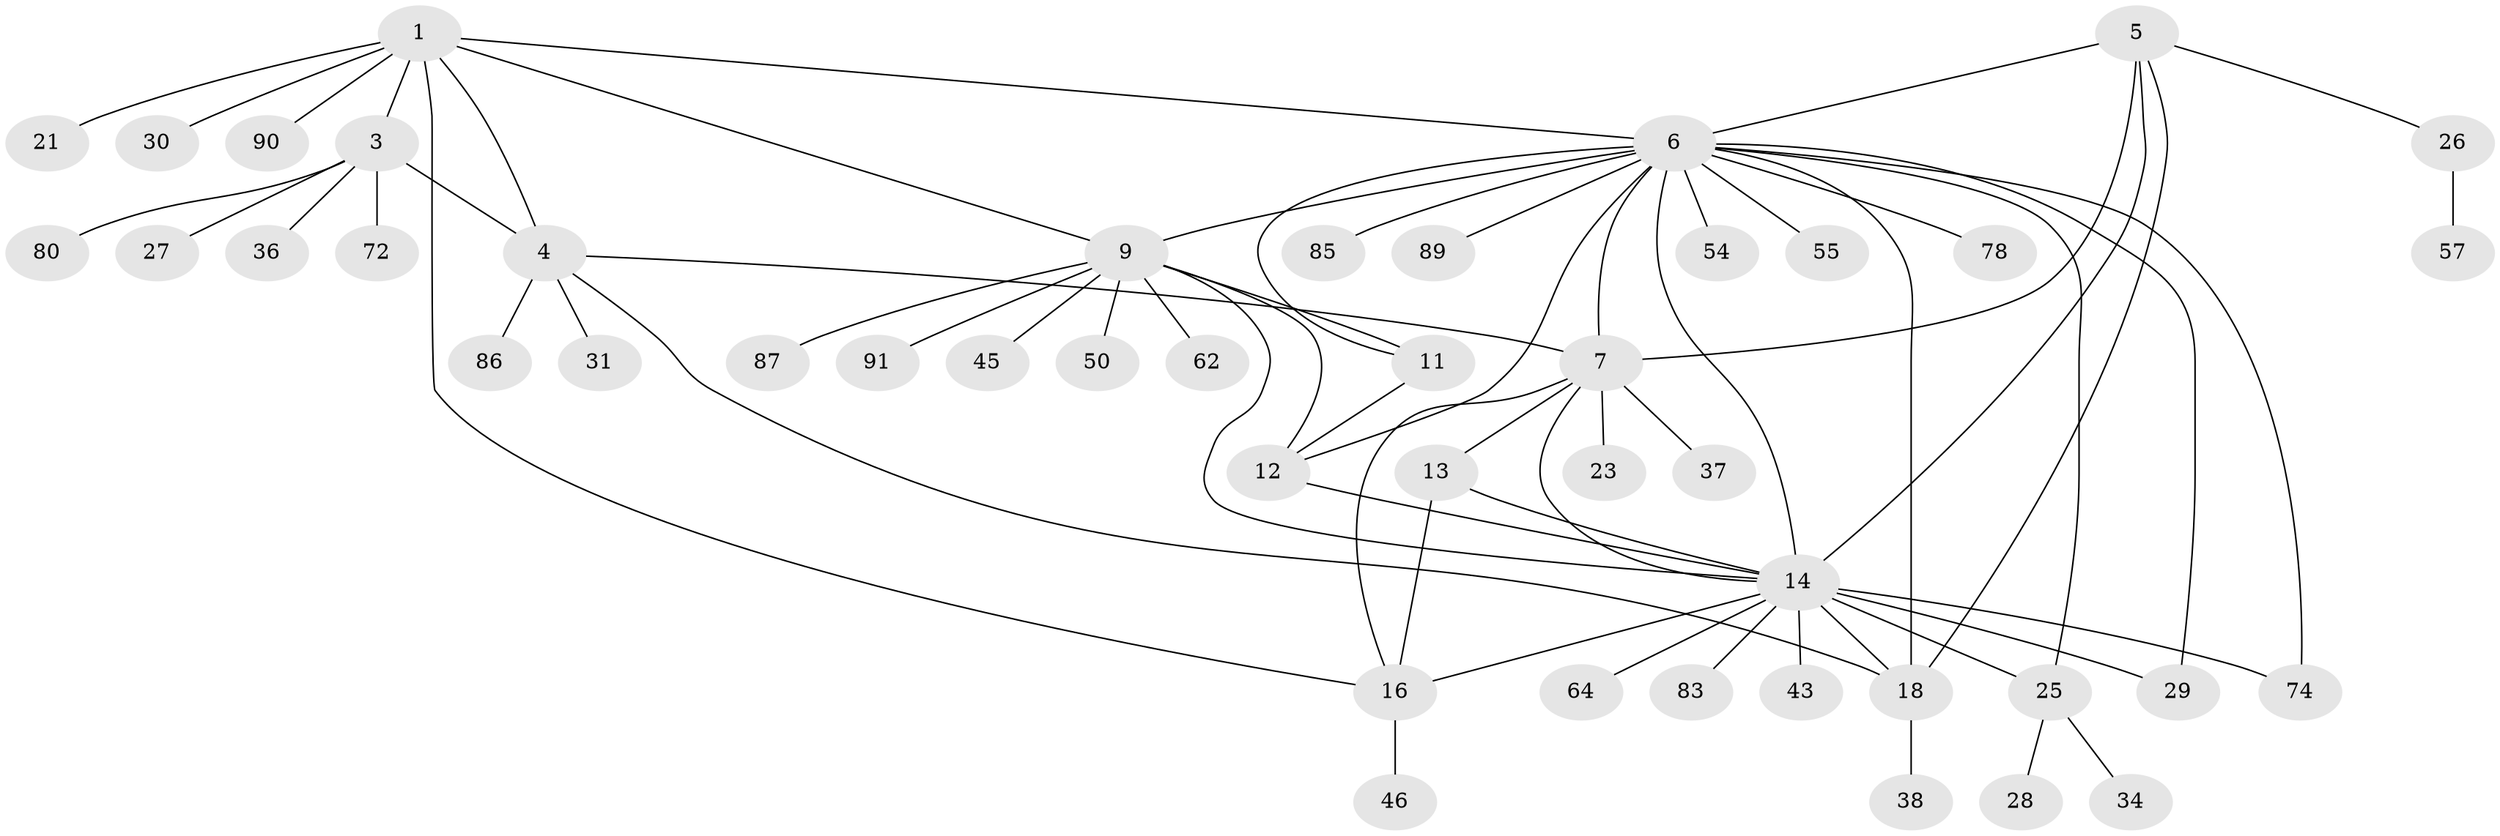 // original degree distribution, {8: 0.021505376344086023, 5: 0.03225806451612903, 7: 0.06451612903225806, 6: 0.03225806451612903, 12: 0.021505376344086023, 3: 0.06451612903225806, 10: 0.010752688172043012, 14: 0.010752688172043012, 4: 0.010752688172043012, 1: 0.6129032258064516, 2: 0.11827956989247312}
// Generated by graph-tools (version 1.1) at 2025/16/03/09/25 04:16:09]
// undirected, 46 vertices, 66 edges
graph export_dot {
graph [start="1"]
  node [color=gray90,style=filled];
  1 [super="+2+75"];
  3;
  4;
  5 [super="+35+17+77+53+40"];
  6 [super="+8+70+82+10"];
  7 [super="+15+22+24+76+79+88+65"];
  9;
  11;
  12 [super="+41+84+56+59"];
  13 [super="+93+42"];
  14 [super="+33+48+20"];
  16;
  18 [super="+60+66+49"];
  21;
  23;
  25 [super="+47+81+61+51"];
  26;
  27;
  28;
  29;
  30;
  31;
  34 [super="+71"];
  36;
  37 [super="+44+92"];
  38;
  43;
  45;
  46;
  50;
  54;
  55;
  57;
  62;
  64;
  72;
  74;
  78;
  80;
  83;
  85;
  86;
  87;
  89;
  90;
  91;
  1 -- 3 [weight=2];
  1 -- 4 [weight=2];
  1 -- 9;
  1 -- 21;
  1 -- 30;
  1 -- 90;
  1 -- 16;
  1 -- 6;
  3 -- 4;
  3 -- 27;
  3 -- 36;
  3 -- 72;
  3 -- 80;
  4 -- 7;
  4 -- 31;
  4 -- 86;
  4 -- 18;
  5 -- 6 [weight=3];
  5 -- 7 [weight=2];
  5 -- 18;
  5 -- 26;
  5 -- 14;
  6 -- 7 [weight=2];
  6 -- 9;
  6 -- 74;
  6 -- 11;
  6 -- 12;
  6 -- 78;
  6 -- 14 [weight=2];
  6 -- 18;
  6 -- 85;
  6 -- 89;
  6 -- 25;
  6 -- 29;
  6 -- 54;
  6 -- 55;
  7 -- 37;
  7 -- 16;
  7 -- 13;
  7 -- 14;
  7 -- 23;
  9 -- 11;
  9 -- 12;
  9 -- 14;
  9 -- 45;
  9 -- 50;
  9 -- 62;
  9 -- 87;
  9 -- 91;
  11 -- 12;
  12 -- 14;
  13 -- 14;
  13 -- 16;
  14 -- 16;
  14 -- 43;
  14 -- 64;
  14 -- 83;
  14 -- 25;
  14 -- 18;
  14 -- 74;
  14 -- 29;
  16 -- 46;
  18 -- 38;
  25 -- 28;
  25 -- 34;
  26 -- 57;
}
